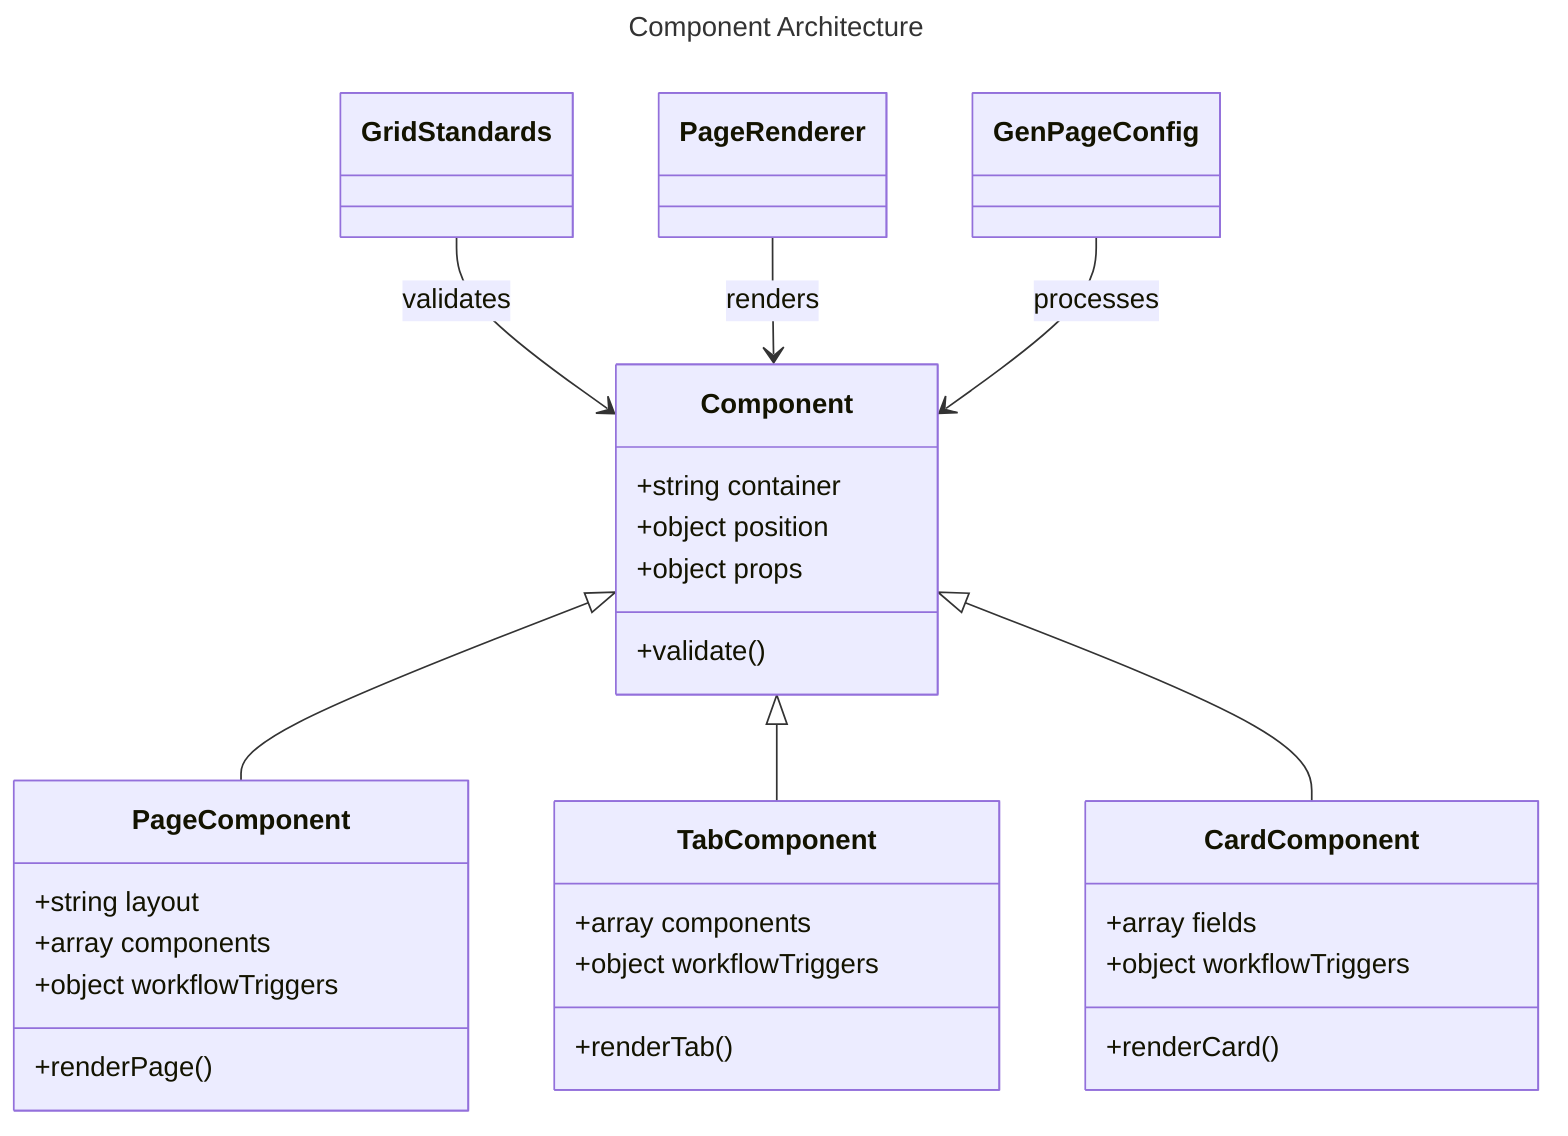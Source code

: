 ---
title: Component Architecture
---
classDiagram
    Component <|-- PageComponent
    Component <|-- TabComponent  
    Component <|-- CardComponent
    Component : +string container
    Component : +object position
    Component : +object props
    Component : +validate()
    
    class PageComponent{
      +string layout
      +array components
      +object workflowTriggers
      +renderPage()
    }
    
    class TabComponent{
      +array components
      +object workflowTriggers
      +renderTab()
    }
    
    class CardComponent{
      +array fields
      +object workflowTriggers
      +renderCard()
    }
    
    GridStandards --> Component : validates
    PageRenderer --> Component : renders
    GenPageConfig --> Component : processes